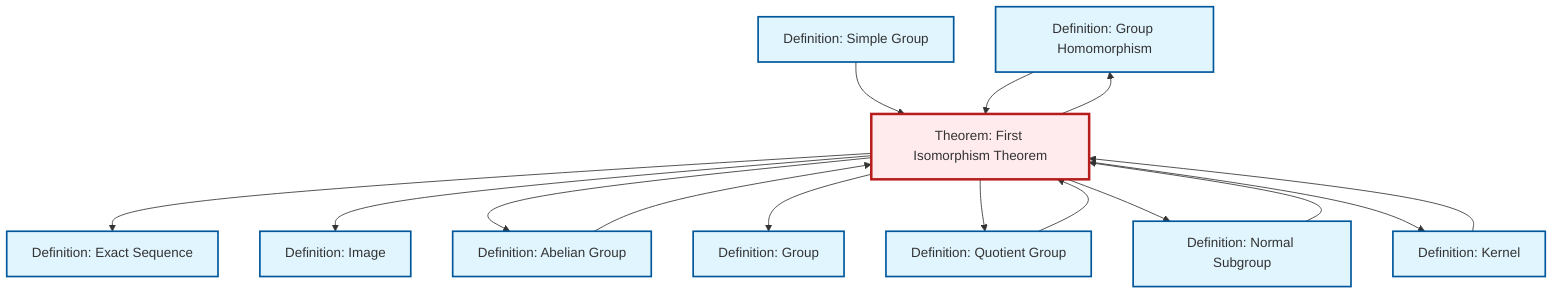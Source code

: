 graph TD
    classDef definition fill:#e1f5fe,stroke:#01579b,stroke-width:2px
    classDef theorem fill:#f3e5f5,stroke:#4a148c,stroke-width:2px
    classDef axiom fill:#fff3e0,stroke:#e65100,stroke-width:2px
    classDef example fill:#e8f5e9,stroke:#1b5e20,stroke-width:2px
    classDef current fill:#ffebee,stroke:#b71c1c,stroke-width:3px
    def-homomorphism["Definition: Group Homomorphism"]:::definition
    def-group["Definition: Group"]:::definition
    thm-first-isomorphism["Theorem: First Isomorphism Theorem"]:::theorem
    def-exact-sequence["Definition: Exact Sequence"]:::definition
    def-kernel["Definition: Kernel"]:::definition
    def-abelian-group["Definition: Abelian Group"]:::definition
    def-simple-group["Definition: Simple Group"]:::definition
    def-normal-subgroup["Definition: Normal Subgroup"]:::definition
    def-quotient-group["Definition: Quotient Group"]:::definition
    def-image["Definition: Image"]:::definition
    thm-first-isomorphism --> def-exact-sequence
    def-quotient-group --> thm-first-isomorphism
    def-kernel --> thm-first-isomorphism
    def-abelian-group --> thm-first-isomorphism
    thm-first-isomorphism --> def-homomorphism
    thm-first-isomorphism --> def-image
    thm-first-isomorphism --> def-abelian-group
    def-simple-group --> thm-first-isomorphism
    thm-first-isomorphism --> def-group
    thm-first-isomorphism --> def-quotient-group
    def-homomorphism --> thm-first-isomorphism
    thm-first-isomorphism --> def-normal-subgroup
    def-normal-subgroup --> thm-first-isomorphism
    thm-first-isomorphism --> def-kernel
    class thm-first-isomorphism current